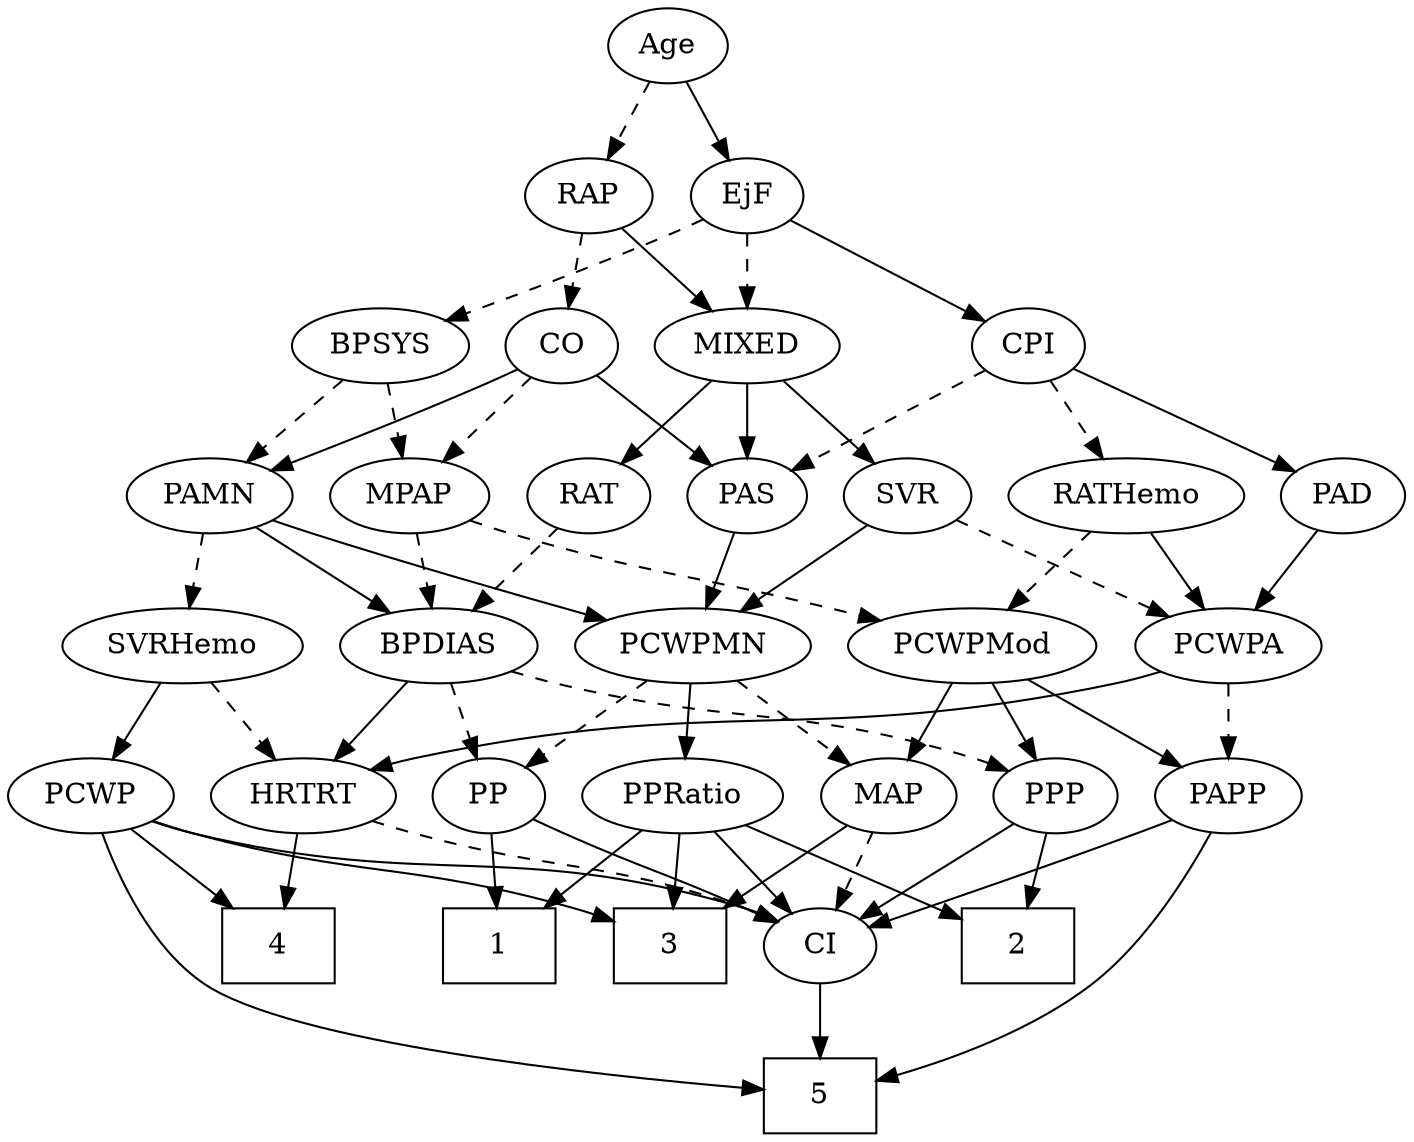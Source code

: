 strict digraph {
	graph [bb="0,0,630.69,540"];
	node [label="\N"];
	1	[height=0.5,
		pos="216.1,90",
		shape=box,
		width=0.75];
	2	[height=0.5,
		pos="451.1,90",
		shape=box,
		width=0.75];
	3	[height=0.5,
		pos="294.1,90",
		shape=box,
		width=0.75];
	4	[height=0.5,
		pos="109.1,90",
		shape=box,
		width=0.75];
	5	[height=0.5,
		pos="366.1,18",
		shape=box,
		width=0.75];
	Age	[height=0.5,
		pos="301.1,522",
		width=0.75];
	EjF	[height=0.5,
		pos="338.1,450",
		width=0.75];
	Age -> EjF	[pos="e,329.56,467.15 309.68,504.76 314.16,496.28 319.75,485.71 324.78,476.2",
		style=solid];
	RAP	[height=0.5,
		pos="265.1,450",
		width=0.77632];
	Age -> RAP	[pos="e,273.65,467.63 292.75,504.76 288.45,496.4 283.11,486.02 278.27,476.61",
		style=dashed];
	MIXED	[height=0.5,
		pos="338.1,378",
		width=1.1193];
	EjF -> MIXED	[pos="e,338.1,396.1 338.1,431.7 338.1,423.98 338.1,414.71 338.1,406.11",
		style=dashed];
	BPSYS	[height=0.5,
		pos="170.1,378",
		width=1.0471];
	EjF -> BPSYS	[pos="e,198.62,389.89 316.87,438.72 312.04,436.45 306.91,434.1 302.1,432 270.79,418.34 234.77,403.96 208.28,393.64",
		style=dashed];
	CPI	[height=0.5,
		pos="464.1,378",
		width=0.75];
	EjF -> CPI	[pos="e,443.9,390.22 358.34,437.75 379.1,426.22 411.58,408.18 435.07,395.12",
		style=solid];
	RAP -> MIXED	[pos="e,321.72,394.7 280.22,434.5 290.06,425.06 303.1,412.56 314.31,401.81",
		style=solid];
	CO	[height=0.5,
		pos="253.1,378",
		width=0.75];
	RAP -> CO	[pos="e,256.06,396.28 262.19,432.05 260.87,424.35 259.27,415.03 257.79,406.36",
		style=dashed];
	PAS	[height=0.5,
		pos="338.1,306",
		width=0.75];
	MIXED -> PAS	[pos="e,338.1,324.1 338.1,359.7 338.1,351.98 338.1,342.71 338.1,334.11",
		style=solid];
	RAT	[height=0.5,
		pos="266.1,306",
		width=0.75827];
	MIXED -> RAT	[pos="e,281.05,321.54 322.12,361.46 312.15,351.78 299.19,339.17 288.24,328.53",
		style=solid];
	SVR	[height=0.5,
		pos="411.1,306",
		width=0.77632];
	MIXED -> SVR	[pos="e,395.94,321.54 354.3,361.46 364.4,351.78 377.54,339.17 388.64,328.53",
		style=solid];
	MPAP	[height=0.5,
		pos="186.1,306",
		width=0.97491];
	PCWPMod	[height=0.5,
		pos="427.1,234",
		width=1.4443];
	MPAP -> PCWPMod	[pos="e,388.07,245.96 212.92,294.1 218.55,291.96 224.49,289.82 230.1,288 289.57,268.7 305.76,268.39 366.1,252 370.1,250.91 374.24,249.78 \
378.4,248.63",
		style=dashed];
	BPDIAS	[height=0.5,
		pos="197.1,234",
		width=1.1735];
	MPAP -> BPDIAS	[pos="e,194.41,252.1 188.82,287.7 190.03,279.98 191.48,270.71 192.84,262.11",
		style=dashed];
	BPSYS -> MPAP	[pos="e,182.15,324.28 173.97,360.05 175.75,352.26 177.91,342.82 179.91,334.08",
		style=dashed];
	PAMN	[height=0.5,
		pos="97.097,306",
		width=1.011];
	BPSYS -> PAMN	[pos="e,113.25,322.49 153.9,361.46 144.16,352.13 131.6,340.09 120.77,329.7",
		style=dashed];
	PAD	[height=0.5,
		pos="602.1,306",
		width=0.79437];
	PCWPA	[height=0.5,
		pos="539.1,234",
		width=1.1555];
	PAD -> PCWPA	[pos="e,553.62,251.13 588.43,289.81 580.24,280.71 569.65,268.95 560.38,258.65",
		style=solid];
	CO -> MPAP	[pos="e,200.89,322.46 239.21,362.5 230.21,353.09 218.28,340.63 208.01,329.9",
		style=dashed];
	CO -> PAS	[pos="e,321.76,320.46 269.49,363.5 282.07,353.14 299.64,338.67 313.84,326.97",
		style=solid];
	CO -> PAMN	[pos="e,123.87,318.6 231.82,366.84 226.99,364.57 221.87,362.18 217.1,360 189.06,347.19 157.12,333.11 133.25,322.68",
		style=solid];
	PCWPMN	[height=0.5,
		pos="307.1,234",
		width=1.3902];
	PAS -> PCWPMN	[pos="e,314.61,251.96 330.75,288.41 327.17,280.34 322.79,270.43 318.77,261.35",
		style=solid];
	PAMN -> PCWPMN	[pos="e,270.22,246.26 125.1,294.17 130.71,292.07 136.58,289.93 142.1,288 181.74,274.15 227.2,259.65 260.35,249.33",
		style=solid];
	SVRHemo	[height=0.5,
		pos="87.097,234",
		width=1.3902];
	PAMN -> SVRHemo	[pos="e,89.54,252.1 94.625,287.7 93.523,279.98 92.199,270.71 90.97,262.11",
		style=dashed];
	PAMN -> BPDIAS	[pos="e,175.86,249.87 117.33,290.83 131.68,280.79 151.18,267.15 167.3,255.86",
		style=solid];
	RATHemo	[height=0.5,
		pos="506.1,306",
		width=1.3721];
	RATHemo -> PCWPMod	[pos="e,445.23,251.06 488.17,289.12 477.74,279.87 464.41,268.07 452.87,257.84",
		style=dashed];
	RATHemo -> PCWPA	[pos="e,531.18,251.79 514.09,288.05 517.9,279.97 522.54,270.12 526.79,261.11",
		style=solid];
	CPI -> PAD	[pos="e,580.48,317.96 485.06,366.37 508.02,354.72 545.09,335.92 571.35,322.6",
		style=solid];
	CPI -> PAS	[pos="e,358.29,318.22 443.85,365.75 423.1,354.22 390.61,336.18 367.12,323.12",
		style=dashed];
	CPI -> RATHemo	[pos="e,496.02,323.8 473.63,361.12 478.69,352.68 485.03,342.1 490.77,332.55",
		style=dashed];
	RAT -> BPDIAS	[pos="e,212.82,250.95 251.8,290.5 242.65,281.22 230.58,268.97 220.1,258.34",
		style=dashed];
	SVR -> PCWPA	[pos="e,514.19,248.62 431.66,293.75 451.5,282.9 481.88,266.29 505.28,253.49",
		style=dashed];
	SVR -> PCWPMN	[pos="e,329.88,250.34 392.5,292.49 377.44,282.35 355.89,267.84 338.21,255.94",
		style=solid];
	MAP	[height=0.5,
		pos="386.1,162",
		width=0.84854];
	PCWPMod -> MAP	[pos="e,395.65,179.31 417.17,216.05 412.27,207.68 406.25,197.4 400.82,188.13",
		style=solid];
	PPP	[height=0.5,
		pos="462.1,162",
		width=0.75];
	PCWPMod -> PPP	[pos="e,453.94,179.31 435.57,216.05 439.71,207.77 444.79,197.62 449.38,188.42",
		style=solid];
	PAPP	[height=0.5,
		pos="539.1,162",
		width=0.88464];
	PCWPMod -> PAPP	[pos="e,518.49,175.88 451.12,217.98 468.36,207.21 491.67,192.64 509.96,181.21",
		style=solid];
	PCWPA -> PAPP	[pos="e,539.1,180.1 539.1,215.7 539.1,207.98 539.1,198.71 539.1,190.11",
		style=dashed];
	HRTRT	[height=0.5,
		pos="128.1,162",
		width=1.1013];
	PCWPA -> HRTRT	[pos="e,157.33,174.31 508.64,221.71 501.95,219.55 494.84,217.5 488.1,216 352.26,185.84 312.75,210.99 177.1,180 173.75,179.23 170.31,178.32 \
166.88,177.32",
		style=solid];
	PCWPMN -> MAP	[pos="e,369.85,177.39 325.02,217.12 336.08,207.32 350.38,194.65 362.37,184.02",
		style=dashed];
	PP	[height=0.5,
		pos="213.1,162",
		width=0.75];
	PCWPMN -> PP	[pos="e,230.44,175.91 286.24,217.46 272.22,207.03 253.65,193.2 238.74,182.09",
		style=dashed];
	PPRatio	[height=0.5,
		pos="298.1,162",
		width=1.1013];
	PCWPMN -> PPRatio	[pos="e,300.3,180.1 304.87,215.7 303.88,207.98 302.69,198.71 301.58,190.11",
		style=solid];
	PCWP	[height=0.5,
		pos="35.097,162",
		width=0.97491];
	SVRHemo -> PCWP	[pos="e,46.974,178.99 74.774,216.41 68.27,207.66 60.169,196.75 52.986,187.08",
		style=solid];
	SVRHemo -> HRTRT	[pos="e,118.26,179.79 97.022,216.05 101.86,207.8 107.77,197.7 113.14,188.54",
		style=dashed];
	BPDIAS -> PP	[pos="e,209.15,180.28 200.97,216.05 202.75,208.26 204.91,198.82 206.91,190.08",
		style=dashed];
	BPDIAS -> PPP	[pos="e,441.51,173.76 228.47,221.87 234.92,219.78 241.69,217.71 248.1,216 326.08,195.2 349.49,205.42 426.1,180 428.02,179.36 429.97,178.65 \
431.92,177.89",
		style=dashed];
	BPDIAS -> HRTRT	[pos="e,143.69,178.82 181.44,217.12 172.44,207.99 160.98,196.36 150.98,186.22",
		style=solid];
	MAP -> 3	[pos="e,316.46,108.02 367.92,147.17 355.58,137.78 338.95,125.13 324.6,114.21",
		style=solid];
	CI	[height=0.5,
		pos="366.1,90",
		width=0.75];
	MAP -> CI	[pos="e,370.89,107.79 381.26,144.05 379,136.14 376.25,126.54 373.72,117.69",
		style=dashed];
	PP -> 1	[pos="e,215.36,108.1 213.84,143.7 214.17,135.98 214.57,126.71 214.93,118.11",
		style=solid];
	PP -> CI	[pos="e,344.81,101.15 234.38,150.85 239.21,148.58 244.32,146.19 249.1,144 284.91,127.59 294.28,124.41 330.1,108 331.89,107.18 333.73,106.33 \
335.58,105.47",
		style=solid];
	PPP -> 2	[pos="e,453.81,108.28 459.43,144.05 458.22,136.35 456.76,127.03 455.4,118.36",
		style=solid];
	PPP -> CI	[pos="e,383.59,103.76 444.49,148.16 429.74,137.41 408.48,121.91 391.83,109.76",
		style=solid];
	PPRatio -> 1	[pos="e,236.16,108.13 280.3,145.81 269.64,136.71 255.85,124.94 243.79,114.64",
		style=solid];
	PPRatio -> 2	[pos="e,423.85,103.47 325.1,148.65 349.96,137.27 387.05,120.3 414.56,107.72",
		style=solid];
	PPRatio -> 3	[pos="e,295.07,108.1 297.11,143.7 296.67,135.98 296.14,126.71 295.65,118.11",
		style=solid];
	PPRatio -> CI	[pos="e,351.66,105.86 313.53,145.12 322.73,135.64 334.56,123.46 344.67,113.06",
		style=solid];
	PCWP -> 3	[pos="e,266.79,102.87 61.38,150.04 67.156,147.86 73.285,145.72 79.097,144 154.42,121.77 176.95,130.82 252.1,108 253.75,107.5 255.43,106.95 \
257.12,106.38",
		style=solid];
	PCWP -> 4	[pos="e,90.991,108.13 51.154,145.81 60.595,136.88 72.748,125.38 83.484,115.23",
		style=solid];
	PCWP -> 5	[pos="e,338.9,20.668 37.453,144 41.225,123.6 50.634,89.91 73.097,72 112.12,40.887 258.96,26.557 328.78,21.392",
		style=solid];
	PCWP -> CI	[pos="e,345.58,101.98 61.303,149.76 67.084,147.6 73.234,145.53 79.097,144 188.13,115.51 222.16,140.42 330.1,108 332.03,107.42 334,106.75 \
335.96,106.02",
		style=solid];
	CI -> 5	[pos="e,366.1,36.104 366.1,71.697 366.1,63.983 366.1,54.712 366.1,46.112",
		style=solid];
	PAPP -> 5	[pos="e,393.32,25.618 532.99,144.12 525.11,124.46 509.69,92.11 487.1,72 463.05,50.594 429,36.728 403.14,28.569",
		style=solid];
	PAPP -> CI	[pos="e,389.02,100.11 513.96,150.53 508.72,148.36 503.23,146.1 498.1,144 464.24,130.18 425.38,114.62 398.64,103.95",
		style=solid];
	HRTRT -> 4	[pos="e,113.79,108.28 123.5,144.05 121.38,136.26 118.82,126.82 116.45,118.08",
		style=solid];
	HRTRT -> CI	[pos="e,345.47,101.65 158,150.08 164.27,147.94 170.87,145.81 177.1,144 244.18,124.53 264.15,131.04 330.1,108 332.01,107.33 333.95,106.6 \
335.89,105.82",
		style=dashed];
}
